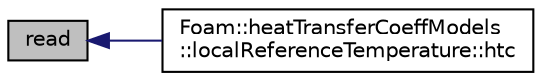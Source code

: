 digraph "read"
{
  bgcolor="transparent";
  edge [fontname="Helvetica",fontsize="10",labelfontname="Helvetica",labelfontsize="10"];
  node [fontname="Helvetica",fontsize="10",shape=record];
  rankdir="LR";
  Node1 [label="read",height=0.2,width=0.4,color="black", fillcolor="grey75", style="filled" fontcolor="black"];
  Node1 -> Node2 [dir="back",color="midnightblue",fontsize="10",style="solid",fontname="Helvetica"];
  Node2 [label="Foam::heatTransferCoeffModels\l::localReferenceTemperature::htc",height=0.2,width=0.4,color="black",URL="$classFoam_1_1heatTransferCoeffModels_1_1localReferenceTemperature.html#a413304ab1e091cfbc1a8a6e82ce5436b",tooltip="Set the heat transfer coefficient. "];
}
